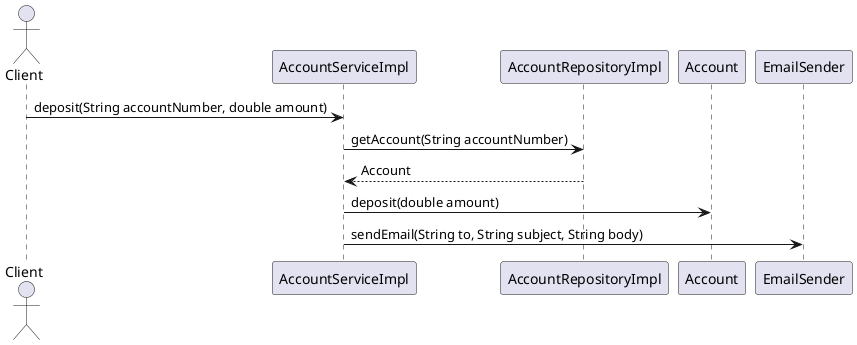 @startuml
actor Client
Client -> AccountServiceImpl : deposit(String accountNumber, double amount)
AccountServiceImpl -> AccountRepositoryImpl : getAccount(String accountNumber)
AccountRepositoryImpl --> AccountServiceImpl : Account
AccountServiceImpl -> Account : deposit(double amount)
AccountServiceImpl -> EmailSender : sendEmail(String to, String subject, String body)

@enduml
